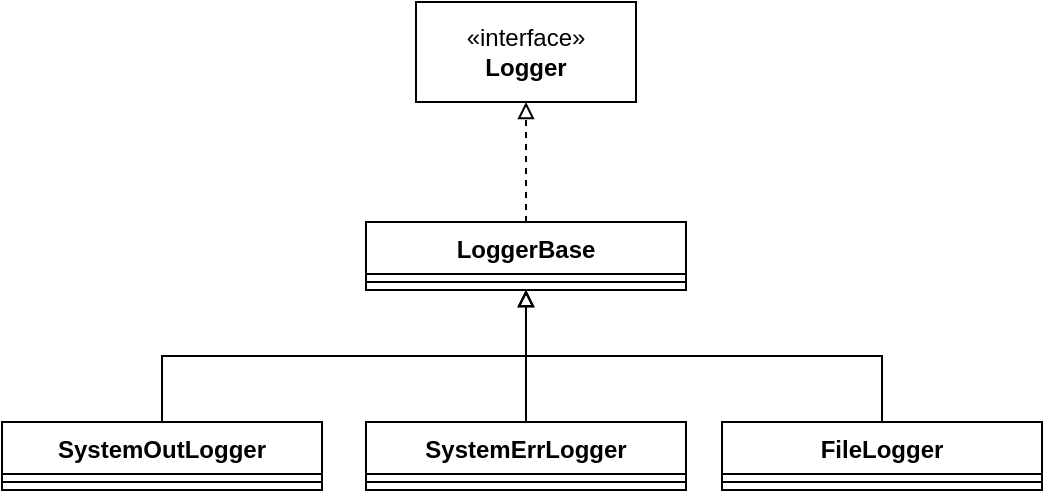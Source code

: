 <mxfile version="21.7.4" type="github">
  <diagram name="Page-1" id="v4F28NnOAPElCh-6NJHr">
    <mxGraphModel dx="1050" dy="574" grid="1" gridSize="10" guides="1" tooltips="1" connect="1" arrows="1" fold="1" page="1" pageScale="1" pageWidth="583" pageHeight="827" math="0" shadow="0">
      <root>
        <mxCell id="0" />
        <mxCell id="1" parent="0" />
        <mxCell id="FHnLjPULQvUdU1-mToJa-1" value="«interface»&lt;br&gt;&lt;b&gt;Logger&lt;/b&gt;" style="html=1;whiteSpace=wrap;" vertex="1" parent="1">
          <mxGeometry x="237" y="30" width="110" height="50" as="geometry" />
        </mxCell>
        <mxCell id="FHnLjPULQvUdU1-mToJa-6" style="edgeStyle=orthogonalEdgeStyle;rounded=0;orthogonalLoop=1;jettySize=auto;html=1;exitX=0.5;exitY=0;exitDx=0;exitDy=0;entryX=0.5;entryY=1;entryDx=0;entryDy=0;dashed=1;endArrow=block;endFill=0;" edge="1" parent="1" source="FHnLjPULQvUdU1-mToJa-2" target="FHnLjPULQvUdU1-mToJa-1">
          <mxGeometry relative="1" as="geometry" />
        </mxCell>
        <mxCell id="FHnLjPULQvUdU1-mToJa-2" value="LoggerBase" style="swimlane;fontStyle=1;align=center;verticalAlign=top;childLayout=stackLayout;horizontal=1;startSize=26;horizontalStack=0;resizeParent=1;resizeParentMax=0;resizeLast=0;collapsible=1;marginBottom=0;whiteSpace=wrap;html=1;" vertex="1" parent="1">
          <mxGeometry x="212" y="140" width="160" height="34" as="geometry" />
        </mxCell>
        <mxCell id="FHnLjPULQvUdU1-mToJa-4" value="" style="line;strokeWidth=1;fillColor=none;align=left;verticalAlign=middle;spacingTop=-1;spacingLeft=3;spacingRight=3;rotatable=0;labelPosition=right;points=[];portConstraint=eastwest;strokeColor=inherit;" vertex="1" parent="FHnLjPULQvUdU1-mToJa-2">
          <mxGeometry y="26" width="160" height="8" as="geometry" />
        </mxCell>
        <mxCell id="FHnLjPULQvUdU1-mToJa-15" style="edgeStyle=orthogonalEdgeStyle;rounded=0;orthogonalLoop=1;jettySize=auto;html=1;exitX=0.5;exitY=0;exitDx=0;exitDy=0;entryX=0.5;entryY=1;entryDx=0;entryDy=0;endArrow=block;endFill=0;" edge="1" parent="1" source="FHnLjPULQvUdU1-mToJa-7" target="FHnLjPULQvUdU1-mToJa-2">
          <mxGeometry relative="1" as="geometry" />
        </mxCell>
        <mxCell id="FHnLjPULQvUdU1-mToJa-7" value="SystemOutLogger" style="swimlane;fontStyle=1;align=center;verticalAlign=top;childLayout=stackLayout;horizontal=1;startSize=26;horizontalStack=0;resizeParent=1;resizeParentMax=0;resizeLast=0;collapsible=1;marginBottom=0;whiteSpace=wrap;html=1;" vertex="1" parent="1">
          <mxGeometry x="30" y="240" width="160" height="34" as="geometry" />
        </mxCell>
        <mxCell id="FHnLjPULQvUdU1-mToJa-9" value="" style="line;strokeWidth=1;fillColor=none;align=left;verticalAlign=middle;spacingTop=-1;spacingLeft=3;spacingRight=3;rotatable=0;labelPosition=right;points=[];portConstraint=eastwest;strokeColor=inherit;" vertex="1" parent="FHnLjPULQvUdU1-mToJa-7">
          <mxGeometry y="26" width="160" height="8" as="geometry" />
        </mxCell>
        <mxCell id="FHnLjPULQvUdU1-mToJa-16" style="edgeStyle=orthogonalEdgeStyle;rounded=0;orthogonalLoop=1;jettySize=auto;html=1;exitX=0.5;exitY=0;exitDx=0;exitDy=0;entryX=0.5;entryY=1;entryDx=0;entryDy=0;endArrow=block;endFill=0;" edge="1" parent="1" source="FHnLjPULQvUdU1-mToJa-11" target="FHnLjPULQvUdU1-mToJa-2">
          <mxGeometry relative="1" as="geometry" />
        </mxCell>
        <mxCell id="FHnLjPULQvUdU1-mToJa-11" value="SystemErrLogger" style="swimlane;fontStyle=1;align=center;verticalAlign=top;childLayout=stackLayout;horizontal=1;startSize=26;horizontalStack=0;resizeParent=1;resizeParentMax=0;resizeLast=0;collapsible=1;marginBottom=0;whiteSpace=wrap;html=1;" vertex="1" parent="1">
          <mxGeometry x="212" y="240" width="160" height="34" as="geometry" />
        </mxCell>
        <mxCell id="FHnLjPULQvUdU1-mToJa-12" value="" style="line;strokeWidth=1;fillColor=none;align=left;verticalAlign=middle;spacingTop=-1;spacingLeft=3;spacingRight=3;rotatable=0;labelPosition=right;points=[];portConstraint=eastwest;strokeColor=inherit;" vertex="1" parent="FHnLjPULQvUdU1-mToJa-11">
          <mxGeometry y="26" width="160" height="8" as="geometry" />
        </mxCell>
        <mxCell id="FHnLjPULQvUdU1-mToJa-17" style="edgeStyle=orthogonalEdgeStyle;rounded=0;orthogonalLoop=1;jettySize=auto;html=1;exitX=0.5;exitY=0;exitDx=0;exitDy=0;entryX=0.5;entryY=1;entryDx=0;entryDy=0;endArrow=block;endFill=0;" edge="1" parent="1" source="FHnLjPULQvUdU1-mToJa-13" target="FHnLjPULQvUdU1-mToJa-2">
          <mxGeometry relative="1" as="geometry" />
        </mxCell>
        <mxCell id="FHnLjPULQvUdU1-mToJa-13" value="FileLogger" style="swimlane;fontStyle=1;align=center;verticalAlign=top;childLayout=stackLayout;horizontal=1;startSize=26;horizontalStack=0;resizeParent=1;resizeParentMax=0;resizeLast=0;collapsible=1;marginBottom=0;whiteSpace=wrap;html=1;" vertex="1" parent="1">
          <mxGeometry x="390" y="240" width="160" height="34" as="geometry" />
        </mxCell>
        <mxCell id="FHnLjPULQvUdU1-mToJa-14" value="" style="line;strokeWidth=1;fillColor=none;align=left;verticalAlign=middle;spacingTop=-1;spacingLeft=3;spacingRight=3;rotatable=0;labelPosition=right;points=[];portConstraint=eastwest;strokeColor=inherit;" vertex="1" parent="FHnLjPULQvUdU1-mToJa-13">
          <mxGeometry y="26" width="160" height="8" as="geometry" />
        </mxCell>
      </root>
    </mxGraphModel>
  </diagram>
</mxfile>
